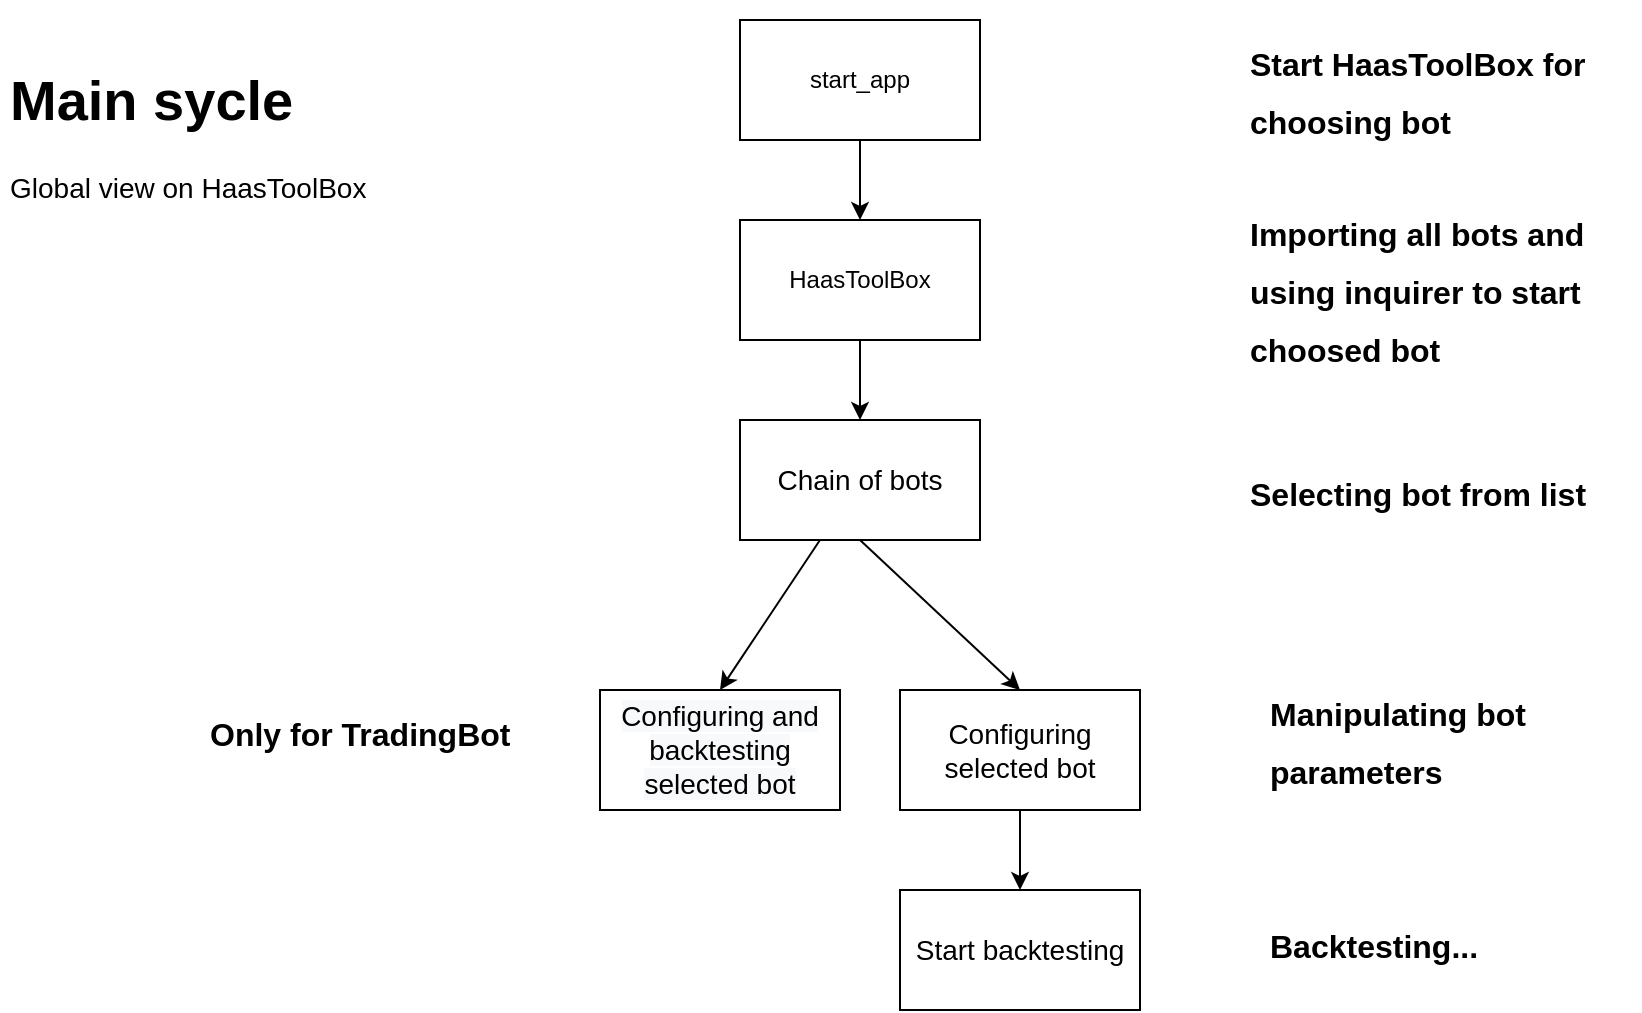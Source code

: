 <mxfile>
    <diagram id="wan4i1REWBxcFxjYRl0Y" name="Main-sycle">
        <mxGraphModel dx="1176" dy="1770" grid="1" gridSize="10" guides="1" tooltips="1" connect="1" arrows="1" fold="1" page="1" pageScale="1" pageWidth="850" pageHeight="1100" math="0" shadow="0">
            <root>
                <mxCell id="0"/>
                <mxCell id="1" parent="0"/>
                <mxCell id="20" value="&lt;h1&gt;Main sycle&lt;/h1&gt;&lt;p&gt;Global view on HaasToolBox&lt;/p&gt;" style="text;html=1;strokeColor=none;fillColor=none;spacing=5;spacingTop=-20;whiteSpace=wrap;overflow=hidden;rounded=0;fontSize=14;" parent="1" vertex="1">
                    <mxGeometry x="20" y="5" width="190" height="120" as="geometry"/>
                </mxCell>
                <mxCell id="A6MilO3rZacWlkoxQiDv-20" value="&lt;span style=&quot;color: rgb(0 , 0 , 0) ; font-family: &amp;#34;helvetica&amp;#34; ; font-size: 14px ; font-style: normal ; font-weight: 400 ; letter-spacing: normal ; text-align: center ; text-indent: 0px ; text-transform: none ; word-spacing: 0px ; background-color: rgb(248 , 249 , 250) ; display: inline ; float: none&quot;&gt;Configuring and backtesting selected bot&lt;/span&gt;" style="rounded=0;whiteSpace=wrap;html=1;" vertex="1" parent="1">
                    <mxGeometry x="320" y="325" width="120" height="60" as="geometry"/>
                </mxCell>
                <mxCell id="2" value="start_app" style="rounded=0;whiteSpace=wrap;html=1;" parent="1" vertex="1">
                    <mxGeometry x="390" y="-10" width="120" height="60" as="geometry"/>
                </mxCell>
                <mxCell id="3" value="HaasToolBox" style="rounded=0;whiteSpace=wrap;html=1;" parent="1" vertex="1">
                    <mxGeometry x="390" y="90" width="120" height="60" as="geometry"/>
                </mxCell>
                <mxCell id="4" value="&lt;h1&gt;&lt;font size=&quot;3&quot;&gt;Start HaasToolBox for choosing bot&lt;/font&gt;&lt;/h1&gt;" style="text;html=1;strokeColor=none;fillColor=none;spacing=5;spacingTop=-20;whiteSpace=wrap;overflow=hidden;rounded=0;" parent="1" vertex="1">
                    <mxGeometry x="640" y="-10" width="190" height="70" as="geometry"/>
                </mxCell>
                <mxCell id="5" value="&lt;h1&gt;&lt;font size=&quot;3&quot;&gt;Importing all bots and using inquirer to start choosed bot&lt;/font&gt;&lt;/h1&gt;" style="text;html=1;strokeColor=none;fillColor=none;spacing=5;spacingTop=-20;whiteSpace=wrap;overflow=hidden;rounded=0;" parent="1" vertex="1">
                    <mxGeometry x="640" y="75" width="190" height="100" as="geometry"/>
                </mxCell>
                <mxCell id="6" value="" style="endArrow=classic;html=1;fontSize=14;exitX=0.5;exitY=1;exitDx=0;exitDy=0;entryX=0.5;entryY=0;entryDx=0;entryDy=0;" parent="1" source="2" target="3" edge="1">
                    <mxGeometry width="50" height="50" relative="1" as="geometry">
                        <mxPoint x="440" y="260" as="sourcePoint"/>
                        <mxPoint x="490" y="210" as="targetPoint"/>
                    </mxGeometry>
                </mxCell>
                <mxCell id="A6MilO3rZacWlkoxQiDv-21" style="edgeStyle=none;html=1;entryX=0.5;entryY=0;entryDx=0;entryDy=0;" edge="1" parent="1" source="7" target="A6MilO3rZacWlkoxQiDv-20">
                    <mxGeometry relative="1" as="geometry"/>
                </mxCell>
                <mxCell id="7" value="Chain of bots" style="rounded=0;whiteSpace=wrap;html=1;fontSize=14;" parent="1" vertex="1">
                    <mxGeometry x="390" y="190" width="120" height="60" as="geometry"/>
                </mxCell>
                <mxCell id="8" value="&lt;h1&gt;&lt;font size=&quot;3&quot;&gt;Selecting bot from list&lt;/font&gt;&lt;/h1&gt;" style="text;html=1;strokeColor=none;fillColor=none;spacing=5;spacingTop=-20;whiteSpace=wrap;overflow=hidden;rounded=0;" parent="1" vertex="1">
                    <mxGeometry x="640" y="205" width="190" height="40" as="geometry"/>
                </mxCell>
                <mxCell id="9" value="" style="endArrow=classic;html=1;fontSize=14;exitX=0.5;exitY=1;exitDx=0;exitDy=0;entryX=0.5;entryY=0;entryDx=0;entryDy=0;" parent="1" source="3" target="7" edge="1">
                    <mxGeometry width="50" height="50" relative="1" as="geometry">
                        <mxPoint x="460" y="50" as="sourcePoint"/>
                        <mxPoint x="460" y="100" as="targetPoint"/>
                    </mxGeometry>
                </mxCell>
                <mxCell id="10" value="Configuring selected bot" style="rounded=0;whiteSpace=wrap;html=1;fontSize=14;" parent="1" vertex="1">
                    <mxGeometry x="470" y="325" width="120" height="60" as="geometry"/>
                </mxCell>
                <mxCell id="11" value="&lt;h1&gt;&lt;font size=&quot;3&quot;&gt;Manipulating bot parameters&lt;/font&gt;&lt;/h1&gt;" style="text;html=1;strokeColor=none;fillColor=none;spacing=5;spacingTop=-20;whiteSpace=wrap;overflow=hidden;rounded=0;" parent="1" vertex="1">
                    <mxGeometry x="650" y="315" width="190" height="70" as="geometry"/>
                </mxCell>
                <mxCell id="13" value="" style="endArrow=classic;html=1;fontSize=14;exitX=0.5;exitY=1;exitDx=0;exitDy=0;entryX=0.5;entryY=0;entryDx=0;entryDy=0;" parent="1" source="7" target="10" edge="1">
                    <mxGeometry width="50" height="50" relative="1" as="geometry">
                        <mxPoint x="540" y="195" as="sourcePoint"/>
                        <mxPoint x="540" y="235" as="targetPoint"/>
                        <Array as="points"/>
                    </mxGeometry>
                </mxCell>
                <mxCell id="14" value="Start backtesting" style="rounded=0;whiteSpace=wrap;html=1;fontSize=14;" parent="1" vertex="1">
                    <mxGeometry x="470" y="425" width="120" height="60" as="geometry"/>
                </mxCell>
                <mxCell id="15" value="&lt;h1&gt;&lt;font size=&quot;3&quot;&gt;Backtesting...&lt;/font&gt;&lt;/h1&gt;" style="text;html=1;strokeColor=none;fillColor=none;spacing=5;spacingTop=-20;whiteSpace=wrap;overflow=hidden;rounded=0;" parent="1" vertex="1">
                    <mxGeometry x="650" y="431.25" width="190" height="47.5" as="geometry"/>
                </mxCell>
                <mxCell id="16" value="" style="endArrow=classic;html=1;fontSize=14;exitX=0.5;exitY=1;exitDx=0;exitDy=0;entryX=0.5;entryY=0;entryDx=0;entryDy=0;" parent="1" target="14" edge="1">
                    <mxGeometry width="50" height="50" relative="1" as="geometry">
                        <mxPoint x="530" y="385" as="sourcePoint"/>
                        <mxPoint x="540" y="335" as="targetPoint"/>
                        <Array as="points"/>
                    </mxGeometry>
                </mxCell>
                <mxCell id="A6MilO3rZacWlkoxQiDv-22" value="&lt;h1&gt;&lt;font size=&quot;3&quot;&gt;Only for TradingBot&lt;/font&gt;&lt;/h1&gt;" style="text;html=1;strokeColor=none;fillColor=none;spacing=5;spacingTop=-20;whiteSpace=wrap;overflow=hidden;rounded=0;" vertex="1" parent="1">
                    <mxGeometry x="120" y="325" width="190" height="70" as="geometry"/>
                </mxCell>
            </root>
        </mxGraphModel>
    </diagram>
    <diagram id="3mTg0FOt_NO7-smuHQEA" name="HaasToolBox">
        <mxGraphModel dx="1176" dy="670" grid="1" gridSize="10" guides="1" tooltips="1" connect="1" arrows="1" fold="1" page="1" pageScale="1" pageWidth="850" pageHeight="1100" math="0" shadow="0">
            <root>
                <mxCell id="i7l9lv-lxQWFjhKXFnYf-0"/>
                <mxCell id="i7l9lv-lxQWFjhKXFnYf-1" parent="i7l9lv-lxQWFjhKXFnYf-0"/>
                <mxCell id="OzK7THxyfHfawzlKbS-_-0" value="__init__" style="rounded=0;whiteSpace=wrap;html=1;fontSize=14;" parent="i7l9lv-lxQWFjhKXFnYf-1" vertex="1">
                    <mxGeometry x="160" y="40" width="280" height="60" as="geometry"/>
                </mxCell>
                <mxCell id="GhQZbDqODk1YI7wpBqRe-0" value="&lt;h1&gt;&lt;font size=&quot;3&quot;&gt;Creates inquirer input message for bots&lt;/font&gt;&lt;/h1&gt;" style="text;html=1;strokeColor=none;fillColor=none;spacing=5;spacingTop=-20;whiteSpace=wrap;overflow=hidden;rounded=0;" parent="i7l9lv-lxQWFjhKXFnYf-1" vertex="1">
                    <mxGeometry x="480" y="35" width="190" height="70" as="geometry"/>
                </mxCell>
                <mxCell id="GhQZbDqODk1YI7wpBqRe-1" value="start_session" style="rounded=0;whiteSpace=wrap;html=1;fontSize=14;" parent="i7l9lv-lxQWFjhKXFnYf-1" vertex="1">
                    <mxGeometry x="160" y="160" width="280" height="60" as="geometry"/>
                </mxCell>
                <mxCell id="GhQZbDqODk1YI7wpBqRe-2" value="&lt;h1&gt;&lt;font style=&quot;font-size: 16px&quot;&gt;Catching response from inquirer input&lt;/font&gt;&lt;/h1&gt;" style="text;html=1;strokeColor=none;fillColor=none;spacing=5;spacingTop=-20;whiteSpace=wrap;overflow=hidden;rounded=0;" parent="i7l9lv-lxQWFjhKXFnYf-1" vertex="1">
                    <mxGeometry x="480" y="155" width="190" height="70" as="geometry"/>
                </mxCell>
                <mxCell id="GhQZbDqODk1YI7wpBqRe-3" value="_process_main_menu_repsonse" style="rounded=0;whiteSpace=wrap;html=1;fontSize=16;" parent="i7l9lv-lxQWFjhKXFnYf-1" vertex="1">
                    <mxGeometry x="160" y="280" width="280" height="60" as="geometry"/>
                </mxCell>
                <mxCell id="GhQZbDqODk1YI7wpBqRe-4" value="&lt;h1&gt;&lt;font style=&quot;font-size: 16px&quot;&gt;Process catched bot type&lt;/font&gt;&lt;/h1&gt;" style="text;html=1;strokeColor=none;fillColor=none;spacing=5;spacingTop=-20;whiteSpace=wrap;overflow=hidden;rounded=0;" parent="i7l9lv-lxQWFjhKXFnYf-1" vertex="1">
                    <mxGeometry x="480" y="275" width="190" height="70" as="geometry"/>
                </mxCell>
                <mxCell id="GhQZbDqODk1YI7wpBqRe-5" value="" style="endArrow=classic;html=1;fontSize=16;exitX=0.5;exitY=1;exitDx=0;exitDy=0;entryX=0.5;entryY=0;entryDx=0;entryDy=0;" parent="i7l9lv-lxQWFjhKXFnYf-1" source="OzK7THxyfHfawzlKbS-_-0" target="GhQZbDqODk1YI7wpBqRe-1" edge="1">
                    <mxGeometry width="50" height="50" relative="1" as="geometry">
                        <mxPoint x="440" y="270" as="sourcePoint"/>
                        <mxPoint x="490" y="220" as="targetPoint"/>
                    </mxGeometry>
                </mxCell>
                <mxCell id="GhQZbDqODk1YI7wpBqRe-6" value="" style="endArrow=classic;html=1;fontSize=16;exitX=0.5;exitY=1;exitDx=0;exitDy=0;entryX=0.5;entryY=0;entryDx=0;entryDy=0;" parent="i7l9lv-lxQWFjhKXFnYf-1" source="GhQZbDqODk1YI7wpBqRe-1" target="GhQZbDqODk1YI7wpBqRe-3" edge="1">
                    <mxGeometry width="50" height="50" relative="1" as="geometry">
                        <mxPoint x="310" y="110" as="sourcePoint"/>
                        <mxPoint x="310" y="170" as="targetPoint"/>
                    </mxGeometry>
                </mxCell>
            </root>
        </mxGraphModel>
    </diagram>
    <diagram id="6nCqwy9Mc1Zwm02oluLx" name="TradeBotConfigurator">
        <mxGraphModel dx="2026" dy="1770" grid="1" gridSize="10" guides="1" tooltips="1" connect="1" arrows="1" fold="1" page="1" pageScale="1" pageWidth="850" pageHeight="1100" math="0" shadow="0">
            <root>
                <mxCell id="AVU2jYsCkxGaMSF-Cfn3-0"/>
                <mxCell id="AVU2jYsCkxGaMSF-Cfn3-1" parent="AVU2jYsCkxGaMSF-Cfn3-0"/>
                <mxCell id="P2eUzmH6s1293cQgJ9-Q-0" style="edgeStyle=none;html=1;" parent="AVU2jYsCkxGaMSF-Cfn3-1" source="AVU2jYsCkxGaMSF-Cfn3-2" target="AVU2jYsCkxGaMSF-Cfn3-10" edge="1">
                    <mxGeometry relative="1" as="geometry"/>
                </mxCell>
                <mxCell id="AVU2jYsCkxGaMSF-Cfn3-2" value="TradeBotConfigurator" style="rounded=0;whiteSpace=wrap;html=1;" parent="AVU2jYsCkxGaMSF-Cfn3-1" vertex="1">
                    <mxGeometry x="340" y="-60" width="120" height="60" as="geometry"/>
                </mxCell>
                <mxCell id="AVU2jYsCkxGaMSF-Cfn3-17" style="edgeStyle=none;html=1;fontSize=14;" parent="AVU2jYsCkxGaMSF-Cfn3-1" source="AVU2jYsCkxGaMSF-Cfn3-3" target="AVU2jYsCkxGaMSF-Cfn3-16" edge="1">
                    <mxGeometry relative="1" as="geometry"/>
                </mxCell>
                <mxCell id="AVU2jYsCkxGaMSF-Cfn3-3" value="TradeBotEditor" style="rounded=0;whiteSpace=wrap;html=1;" parent="AVU2jYsCkxGaMSF-Cfn3-1" vertex="1">
                    <mxGeometry x="130" y="280" width="120" height="60" as="geometry"/>
                </mxCell>
                <mxCell id="AVU2jYsCkxGaMSF-Cfn3-4" value="TradeBotInquirer" style="rounded=0;whiteSpace=wrap;html=1;" parent="AVU2jYsCkxGaMSF-Cfn3-1" vertex="1">
                    <mxGeometry x="525" y="370" width="120" height="60" as="geometry"/>
                </mxCell>
                <mxCell id="AVU2jYsCkxGaMSF-Cfn3-7" value="&lt;h1&gt;&lt;font style=&quot;font-size: 12px&quot;&gt;Gets TradeBot on init and edit indicators (Indicator, Insurance, Safety) by backtesting&lt;/font&gt;&lt;/h1&gt;" style="text;html=1;strokeColor=none;fillColor=none;spacing=5;spacingTop=-20;whiteSpace=wrap;overflow=hidden;rounded=0;" parent="AVU2jYsCkxGaMSF-Cfn3-1" vertex="1">
                    <mxGeometry y="180" width="190" height="120" as="geometry"/>
                </mxCell>
                <mxCell id="AVU2jYsCkxGaMSF-Cfn3-8" value="&lt;h1&gt;&lt;font style=&quot;font-size: 12px&quot;&gt;Sends inquires to user for selecting options&lt;/font&gt;&lt;/h1&gt;" style="text;html=1;strokeColor=none;fillColor=none;spacing=5;spacingTop=-20;whiteSpace=wrap;overflow=hidden;rounded=0;" parent="AVU2jYsCkxGaMSF-Cfn3-1" vertex="1">
                    <mxGeometry x="660" y="360" width="190" height="80" as="geometry"/>
                </mxCell>
                <mxCell id="P2eUzmH6s1293cQgJ9-Q-1" style="edgeStyle=none;html=1;entryX=0.5;entryY=0;entryDx=0;entryDy=0;" parent="AVU2jYsCkxGaMSF-Cfn3-1" source="AVU2jYsCkxGaMSF-Cfn3-10" target="AVU2jYsCkxGaMSF-Cfn3-3" edge="1">
                    <mxGeometry relative="1" as="geometry"/>
                </mxCell>
                <mxCell id="P2eUzmH6s1293cQgJ9-Q-2" style="edgeStyle=none;html=1;entryX=0.5;entryY=0;entryDx=0;entryDy=0;" parent="AVU2jYsCkxGaMSF-Cfn3-1" source="AVU2jYsCkxGaMSF-Cfn3-10" target="AVU2jYsCkxGaMSF-Cfn3-4" edge="1">
                    <mxGeometry relative="1" as="geometry"/>
                </mxCell>
                <mxCell id="AVU2jYsCkxGaMSF-Cfn3-10" value="select_tradebot" style="shape=process;whiteSpace=wrap;html=1;backgroundOutline=1;" parent="AVU2jYsCkxGaMSF-Cfn3-1" vertex="1">
                    <mxGeometry x="340" y="70" width="120" height="60" as="geometry"/>
                </mxCell>
                <mxCell id="AVU2jYsCkxGaMSF-Cfn3-15" value="&lt;h1&gt;&lt;font style=&quot;font-size: 12px&quot;&gt;Gets tradebots list from haas API by using TradeBotInquirer&lt;/font&gt;&lt;/h1&gt;" style="text;html=1;strokeColor=none;fillColor=none;spacing=5;spacingTop=-20;whiteSpace=wrap;overflow=hidden;rounded=0;" parent="AVU2jYsCkxGaMSF-Cfn3-1" vertex="1">
                    <mxGeometry x="480" y="70" width="220" height="60" as="geometry"/>
                </mxCell>
                <mxCell id="P2eUzmH6s1293cQgJ9-Q-3" style="edgeStyle=none;html=1;entryX=0;entryY=0.5;entryDx=0;entryDy=0;" parent="AVU2jYsCkxGaMSF-Cfn3-1" source="AVU2jYsCkxGaMSF-Cfn3-16" target="AVU2jYsCkxGaMSF-Cfn3-4" edge="1">
                    <mxGeometry relative="1" as="geometry"/>
                </mxCell>
                <mxCell id="AVU2jYsCkxGaMSF-Cfn3-16" value="edit_parameters" style="shape=process;whiteSpace=wrap;html=1;backgroundOutline=1;" parent="AVU2jYsCkxGaMSF-Cfn3-1" vertex="1">
                    <mxGeometry x="130" y="370" width="120" height="60" as="geometry"/>
                </mxCell>
                <mxCell id="AVU2jYsCkxGaMSF-Cfn3-18" value="&lt;h1&gt;&lt;font style=&quot;font-size: 12px&quot;&gt;gets avaliable indicators of current TradeBot and then provides backtesting interface&lt;/font&gt;&lt;/h1&gt;" style="text;html=1;strokeColor=none;fillColor=none;spacing=5;spacingTop=-20;whiteSpace=wrap;overflow=hidden;rounded=0;" parent="AVU2jYsCkxGaMSF-Cfn3-1" vertex="1">
                    <mxGeometry x="-80" y="390" width="190" height="120" as="geometry"/>
                </mxCell>
            </root>
        </mxGraphModel>
    </diagram>
</mxfile>